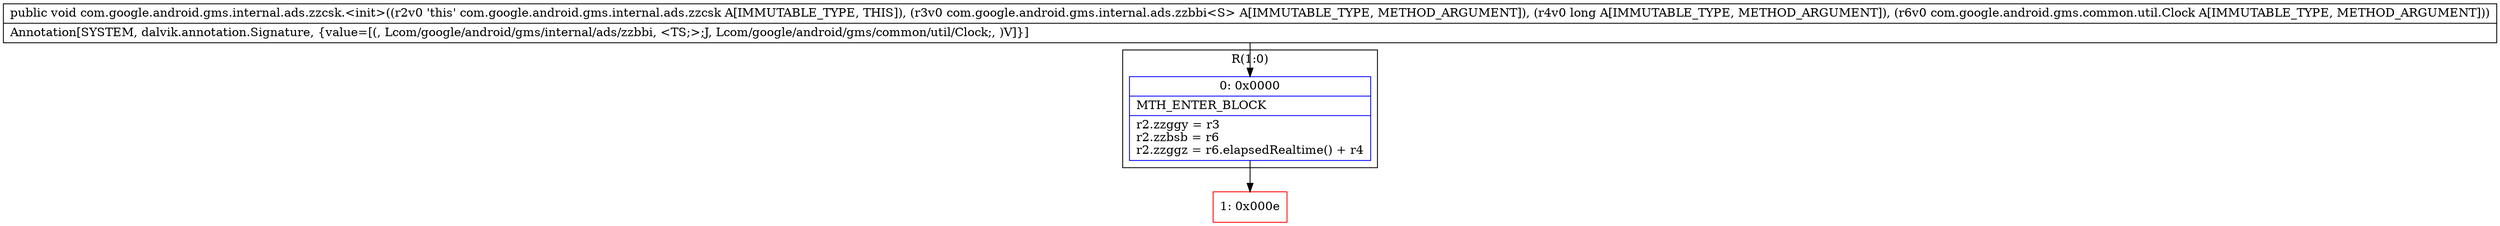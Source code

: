 digraph "CFG forcom.google.android.gms.internal.ads.zzcsk.\<init\>(Lcom\/google\/android\/gms\/internal\/ads\/zzbbi;JLcom\/google\/android\/gms\/common\/util\/Clock;)V" {
subgraph cluster_Region_875876811 {
label = "R(1:0)";
node [shape=record,color=blue];
Node_0 [shape=record,label="{0\:\ 0x0000|MTH_ENTER_BLOCK\l|r2.zzggy = r3\lr2.zzbsb = r6\lr2.zzggz = r6.elapsedRealtime() + r4\l}"];
}
Node_1 [shape=record,color=red,label="{1\:\ 0x000e}"];
MethodNode[shape=record,label="{public void com.google.android.gms.internal.ads.zzcsk.\<init\>((r2v0 'this' com.google.android.gms.internal.ads.zzcsk A[IMMUTABLE_TYPE, THIS]), (r3v0 com.google.android.gms.internal.ads.zzbbi\<S\> A[IMMUTABLE_TYPE, METHOD_ARGUMENT]), (r4v0 long A[IMMUTABLE_TYPE, METHOD_ARGUMENT]), (r6v0 com.google.android.gms.common.util.Clock A[IMMUTABLE_TYPE, METHOD_ARGUMENT]))  | Annotation[SYSTEM, dalvik.annotation.Signature, \{value=[(, Lcom\/google\/android\/gms\/internal\/ads\/zzbbi, \<TS;\>;J, Lcom\/google\/android\/gms\/common\/util\/Clock;, )V]\}]\l}"];
MethodNode -> Node_0;
Node_0 -> Node_1;
}

